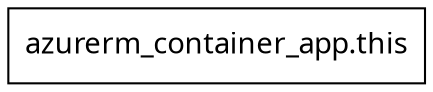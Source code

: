 digraph G {
  rankdir = "RL";
  node [shape = rect, fontname = "sans-serif"];
  "azurerm_container_app.this" [label="azurerm_container_app.this"];
}
